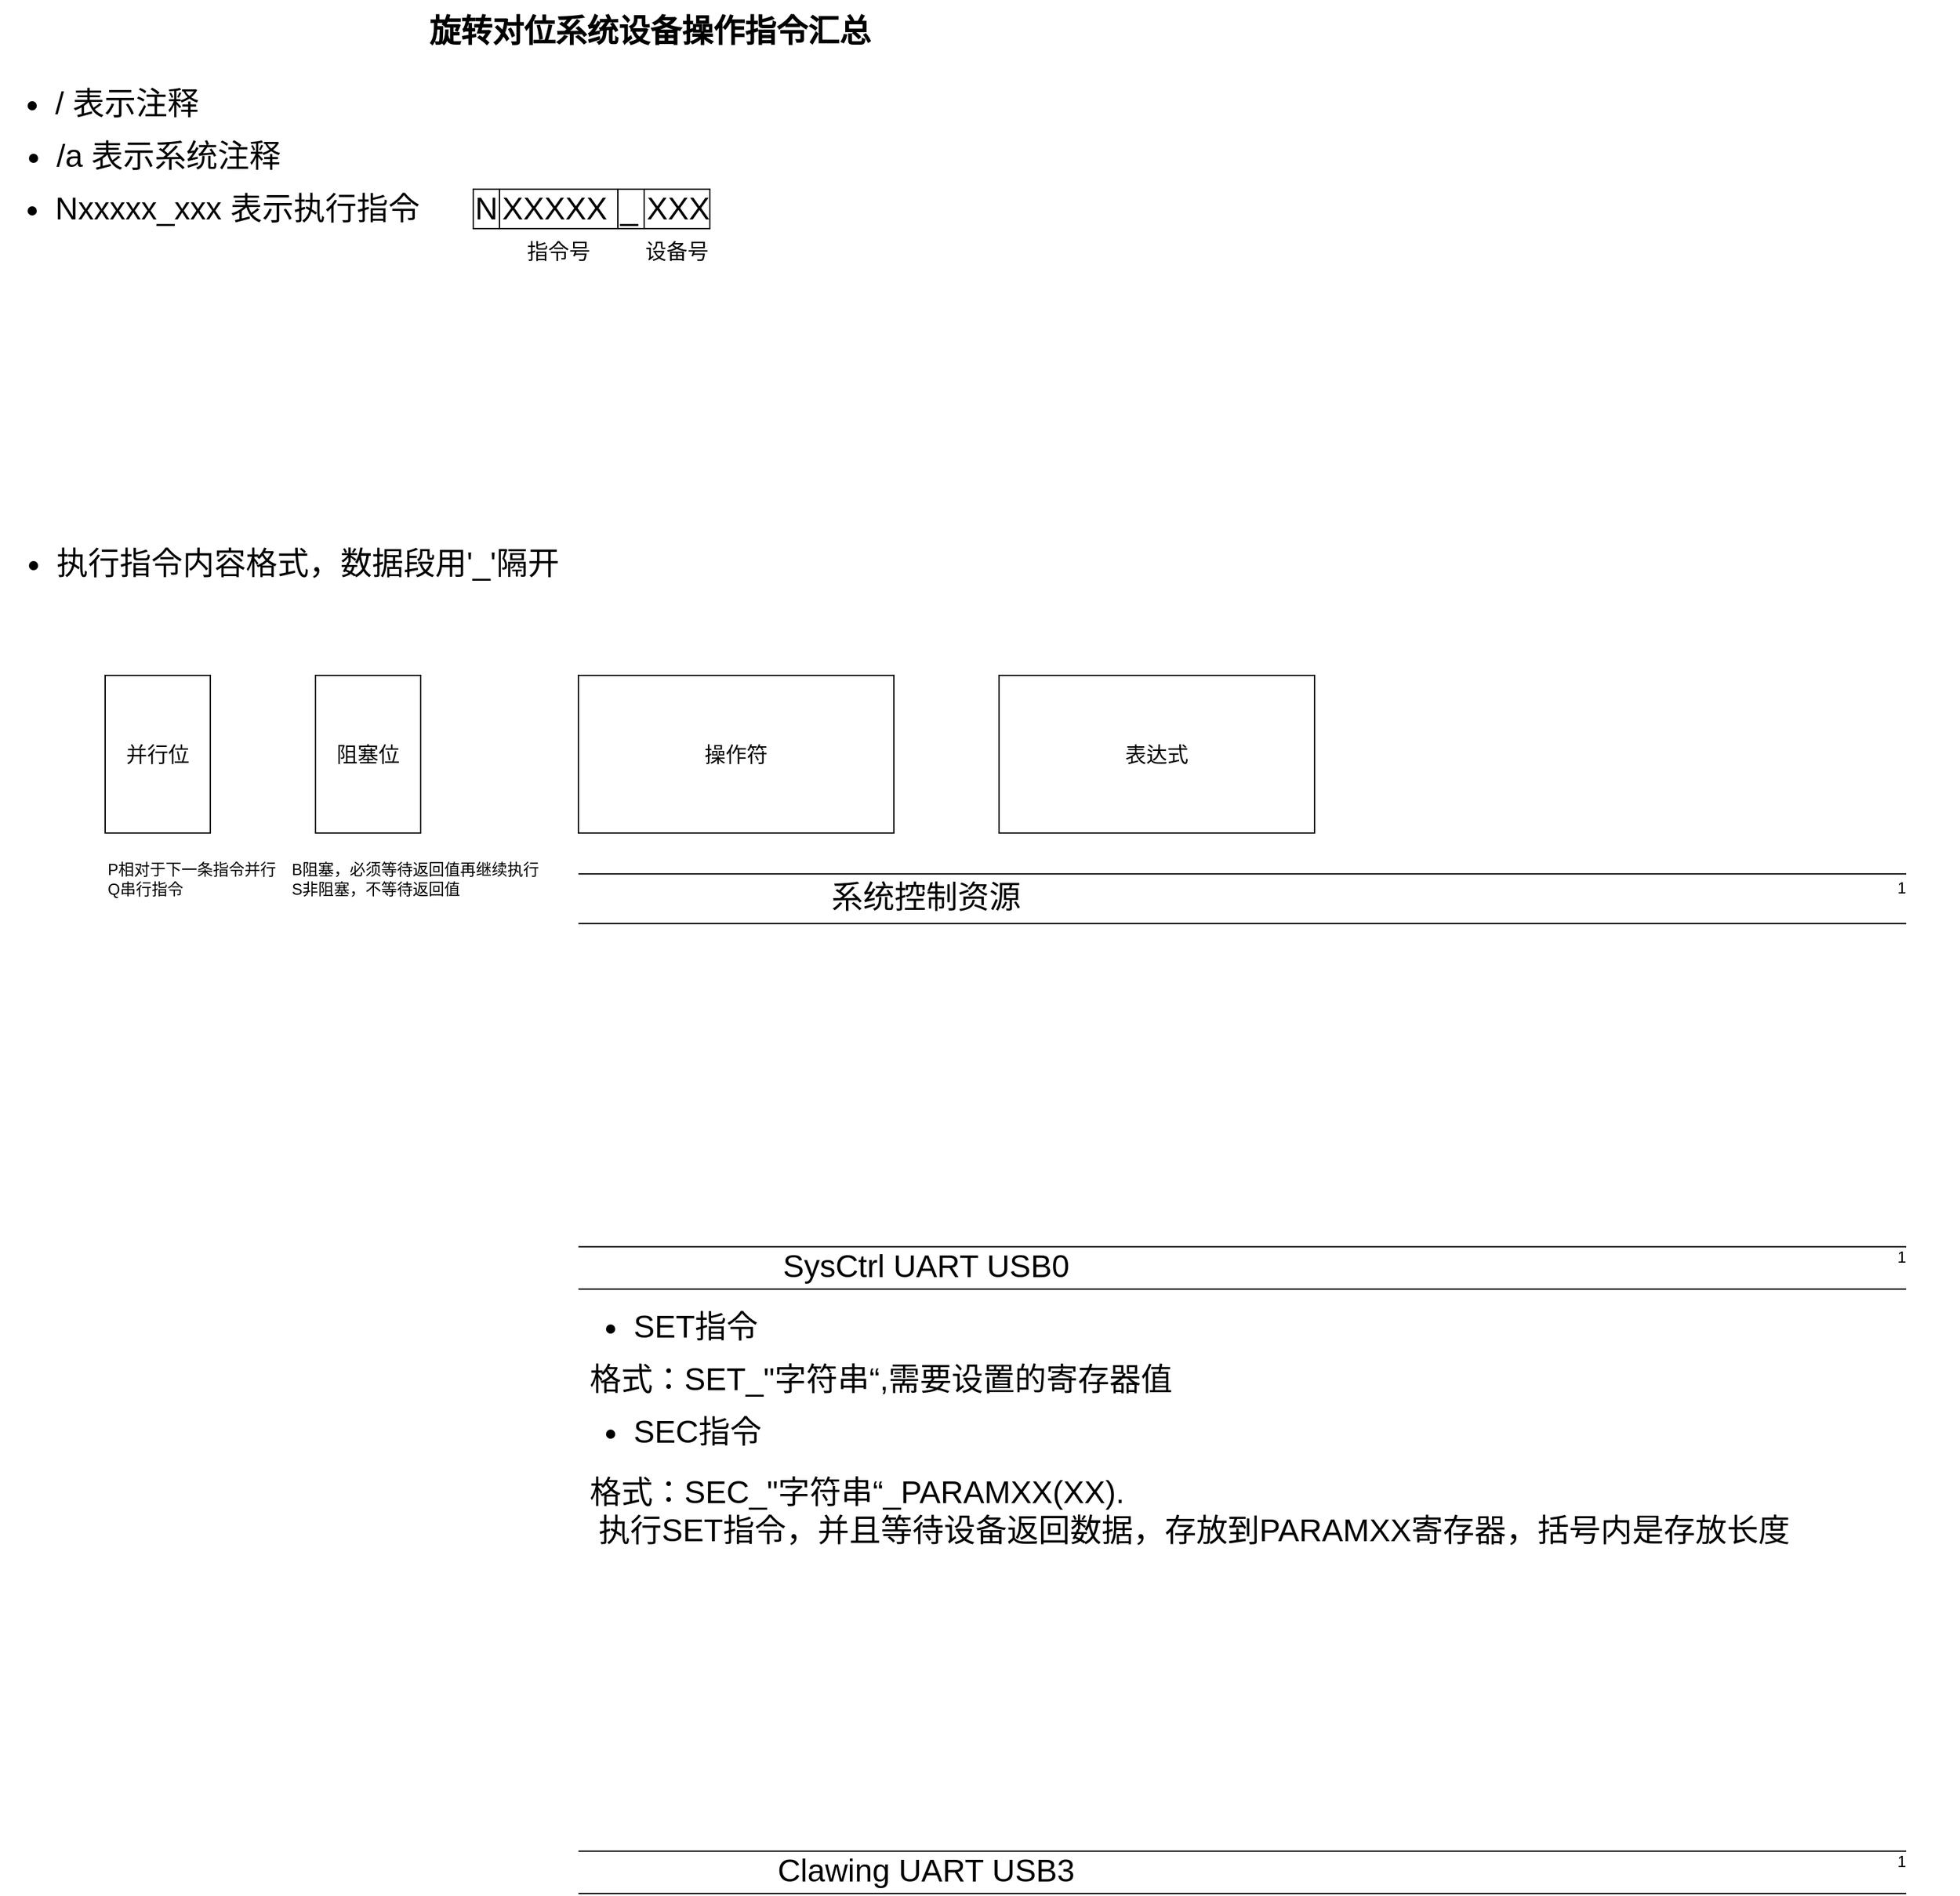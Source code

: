 <mxfile version="20.8.11" type="github" pages="2">
  <diagram id="xPSfoThewFQ5z_tT7pd7" name="指令说明">
    <mxGraphModel dx="3434" dy="2538" grid="1" gridSize="10" guides="1" tooltips="1" connect="1" arrows="1" fold="1" page="1" pageScale="1" pageWidth="827" pageHeight="1169" math="0" shadow="0">
      <root>
        <mxCell id="0" />
        <mxCell id="1" parent="0" />
        <mxCell id="GBv0OgdcWfrF5z7V1ahO-1" value="旋转对位系统设备操作指令汇总" style="text;strokeColor=none;fillColor=none;html=1;fontSize=24;fontStyle=1;verticalAlign=middle;align=center;rounded=0;shadow=1;" vertex="1" parent="1">
          <mxGeometry x="24" y="-130" width="780" height="40" as="geometry" />
        </mxCell>
        <mxCell id="GBv0OgdcWfrF5z7V1ahO-2" value="&lt;ul&gt;&lt;li&gt;/ 表示注释&lt;/li&gt;&lt;/ul&gt;" style="text;strokeColor=none;align=left;fillColor=none;html=1;verticalAlign=middle;whiteSpace=wrap;rounded=0;fontSize=24;" vertex="1" parent="1">
          <mxGeometry x="-80" y="-70" width="520" height="30" as="geometry" />
        </mxCell>
        <mxCell id="GBv0OgdcWfrF5z7V1ahO-3" value="&lt;ul&gt;&lt;li&gt;/a 表示系统注释&lt;/li&gt;&lt;/ul&gt;" style="text;strokeColor=none;align=left;fillColor=none;html=1;verticalAlign=middle;whiteSpace=wrap;rounded=0;fontSize=24;" vertex="1" parent="1">
          <mxGeometry x="-79" y="-30" width="520" height="30" as="geometry" />
        </mxCell>
        <mxCell id="GBv0OgdcWfrF5z7V1ahO-4" value="&lt;ul&gt;&lt;li&gt;Nxxxxx_xxx 表示执行指令&lt;br&gt;&lt;/li&gt;&lt;/ul&gt;" style="text;strokeColor=none;align=left;fillColor=none;html=1;verticalAlign=middle;whiteSpace=wrap;rounded=0;fontSize=24;" vertex="1" parent="1">
          <mxGeometry x="-80" y="10" width="340" height="30" as="geometry" />
        </mxCell>
        <mxCell id="GBv0OgdcWfrF5z7V1ahO-9" value="N" style="rounded=0;whiteSpace=wrap;html=1;fontSize=24;" vertex="1" parent="1">
          <mxGeometry x="280" y="10" width="20" height="30" as="geometry" />
        </mxCell>
        <mxCell id="GBv0OgdcWfrF5z7V1ahO-10" value="XXXXX" style="rounded=0;whiteSpace=wrap;html=1;fontSize=24;align=left;" vertex="1" parent="1">
          <mxGeometry x="300" y="10" width="90" height="30" as="geometry" />
        </mxCell>
        <mxCell id="GBv0OgdcWfrF5z7V1ahO-11" value="_" style="rounded=0;whiteSpace=wrap;html=1;fontSize=24;align=left;" vertex="1" parent="1">
          <mxGeometry x="390" y="10" width="20" height="30" as="geometry" />
        </mxCell>
        <mxCell id="GBv0OgdcWfrF5z7V1ahO-13" value="XXX" style="rounded=0;whiteSpace=wrap;html=1;fontSize=24;align=left;" vertex="1" parent="1">
          <mxGeometry x="410" y="10" width="50" height="30" as="geometry" />
        </mxCell>
        <mxCell id="GBv0OgdcWfrF5z7V1ahO-14" value="&lt;font style=&quot;font-size: 16px;&quot;&gt;指令号&lt;/font&gt;" style="text;strokeColor=none;align=center;fillColor=none;html=1;verticalAlign=middle;whiteSpace=wrap;rounded=0;fontSize=24;" vertex="1" parent="1">
          <mxGeometry x="295" y="40" width="100" height="30" as="geometry" />
        </mxCell>
        <mxCell id="GBv0OgdcWfrF5z7V1ahO-15" value="&lt;font style=&quot;font-size: 16px;&quot;&gt;设备号&lt;/font&gt;" style="text;strokeColor=none;align=center;fillColor=none;html=1;verticalAlign=middle;whiteSpace=wrap;rounded=0;fontSize=24;" vertex="1" parent="1">
          <mxGeometry x="385" y="40" width="100" height="30" as="geometry" />
        </mxCell>
        <mxCell id="GBv0OgdcWfrF5z7V1ahO-16" value="&lt;ul&gt;&lt;li&gt;执行指令内容格式，数据段用&#39;_&#39;隔开&lt;/li&gt;&lt;/ul&gt;" style="text;strokeColor=none;align=left;fillColor=none;html=1;verticalAlign=middle;whiteSpace=wrap;rounded=0;fontSize=24;" vertex="1" parent="1">
          <mxGeometry x="-79" y="280" width="829" height="30" as="geometry" />
        </mxCell>
        <mxCell id="GBv0OgdcWfrF5z7V1ahO-18" value="并行位" style="rounded=0;whiteSpace=wrap;html=1;fontSize=16;" vertex="1" parent="1">
          <mxGeometry y="380" width="80" height="120" as="geometry" />
        </mxCell>
        <mxCell id="GBv0OgdcWfrF5z7V1ahO-19" value="阻塞位" style="rounded=0;whiteSpace=wrap;html=1;fontSize=16;" vertex="1" parent="1">
          <mxGeometry x="160" y="380" width="80" height="120" as="geometry" />
        </mxCell>
        <mxCell id="GBv0OgdcWfrF5z7V1ahO-20" value="操作符" style="rounded=0;whiteSpace=wrap;html=1;fontSize=16;" vertex="1" parent="1">
          <mxGeometry x="360" y="380" width="240" height="120" as="geometry" />
        </mxCell>
        <mxCell id="GBv0OgdcWfrF5z7V1ahO-21" value="表达式" style="rounded=0;whiteSpace=wrap;html=1;fontSize=16;" vertex="1" parent="1">
          <mxGeometry x="680" y="380" width="240" height="120" as="geometry" />
        </mxCell>
        <mxCell id="GBv0OgdcWfrF5z7V1ahO-23" value="&lt;div style=&quot;font-size: 12px;&quot; align=&quot;left&quot;&gt;&lt;font style=&quot;font-size: 12px;&quot;&gt;B阻塞，必须等待返回值再继续执行&lt;/font&gt;&lt;/div&gt;&lt;div style=&quot;font-size: 12px;&quot; align=&quot;left&quot;&gt;&lt;font style=&quot;font-size: 12px;&quot;&gt;S非阻塞，不等待返回值&lt;br&gt;&lt;/font&gt;&lt;/div&gt;" style="text;strokeColor=none;align=left;fillColor=none;html=1;verticalAlign=middle;whiteSpace=wrap;rounded=0;fontSize=24;" vertex="1" parent="1">
          <mxGeometry x="140" y="510" width="240" height="50" as="geometry" />
        </mxCell>
        <mxCell id="GBv0OgdcWfrF5z7V1ahO-26" value="&lt;div&gt;P相对于下一条指令并行&lt;/div&gt;&lt;div&gt;Q串行指令&lt;/div&gt;" style="text;strokeColor=none;align=left;fillColor=none;html=1;verticalAlign=middle;whiteSpace=wrap;rounded=0;fontSize=12;" vertex="1" parent="1">
          <mxGeometry y="520" width="130" height="30" as="geometry" />
        </mxCell>
        <mxCell id="GBv0OgdcWfrF5z7V1ahO-27" value="" style="shape=link;html=1;rounded=0;fontSize=12;width=32.353;" edge="1" parent="1">
          <mxGeometry relative="1" as="geometry">
            <mxPoint x="360" y="831" as="sourcePoint" />
            <mxPoint x="1370" y="831" as="targetPoint" />
          </mxGeometry>
        </mxCell>
        <mxCell id="GBv0OgdcWfrF5z7V1ahO-28" value="1" style="resizable=0;html=1;align=right;verticalAlign=bottom;fontSize=12;" connectable="0" vertex="1" parent="GBv0OgdcWfrF5z7V1ahO-27">
          <mxGeometry x="1" relative="1" as="geometry" />
        </mxCell>
        <mxCell id="GBv0OgdcWfrF5z7V1ahO-29" value="&lt;font style=&quot;font-size: 24px;&quot;&gt;SysCtrl UART USB0&lt;br&gt;&lt;/font&gt;" style="edgeLabel;html=1;align=center;verticalAlign=middle;resizable=0;points=[];fontSize=12;" vertex="1" connectable="0" parent="GBv0OgdcWfrF5z7V1ahO-27">
          <mxGeometry x="-0.478" y="1" relative="1" as="geometry">
            <mxPoint as="offset" />
          </mxGeometry>
        </mxCell>
        <mxCell id="GBv0OgdcWfrF5z7V1ahO-30" value="" style="shape=link;html=1;rounded=0;fontSize=12;width=32.353;" edge="1" parent="1">
          <mxGeometry relative="1" as="geometry">
            <mxPoint x="360" y="1291" as="sourcePoint" />
            <mxPoint x="1370" y="1291" as="targetPoint" />
          </mxGeometry>
        </mxCell>
        <mxCell id="GBv0OgdcWfrF5z7V1ahO-31" value="1" style="resizable=0;html=1;align=right;verticalAlign=bottom;fontSize=12;" connectable="0" vertex="1" parent="GBv0OgdcWfrF5z7V1ahO-30">
          <mxGeometry x="1" relative="1" as="geometry" />
        </mxCell>
        <mxCell id="GBv0OgdcWfrF5z7V1ahO-32" value="&lt;font style=&quot;font-size: 24px;&quot;&gt;Clawing UART USB3&lt;br&gt;&lt;/font&gt;" style="edgeLabel;html=1;align=center;verticalAlign=middle;resizable=0;points=[];fontSize=12;" vertex="1" connectable="0" parent="GBv0OgdcWfrF5z7V1ahO-30">
          <mxGeometry x="-0.478" y="1" relative="1" as="geometry">
            <mxPoint as="offset" />
          </mxGeometry>
        </mxCell>
        <mxCell id="GBv0OgdcWfrF5z7V1ahO-33" value="&lt;ul&gt;&lt;li&gt;SET指令&lt;/li&gt;&lt;/ul&gt;" style="text;strokeColor=none;align=left;fillColor=none;html=1;verticalAlign=middle;whiteSpace=wrap;rounded=0;fontSize=24;" vertex="1" parent="1">
          <mxGeometry x="360" y="861" width="570" height="30" as="geometry" />
        </mxCell>
        <mxCell id="GBv0OgdcWfrF5z7V1ahO-35" value="&lt;div&gt;&lt;span style=&quot;white-space: pre;&quot;&gt;	&lt;/span&gt;格式：SET_&quot;字符串“,需要设置的寄存器值&lt;/div&gt;" style="text;strokeColor=none;align=left;fillColor=none;html=1;verticalAlign=middle;whiteSpace=wrap;rounded=0;fontSize=24;" vertex="1" parent="1">
          <mxGeometry x="360" y="901" width="570" height="30" as="geometry" />
        </mxCell>
        <mxCell id="GBv0OgdcWfrF5z7V1ahO-36" value="&lt;ul&gt;&lt;li&gt;SEC指令&lt;/li&gt;&lt;/ul&gt;" style="text;strokeColor=none;align=left;fillColor=none;html=1;verticalAlign=middle;whiteSpace=wrap;rounded=0;fontSize=24;" vertex="1" parent="1">
          <mxGeometry x="360" y="941" width="570" height="30" as="geometry" />
        </mxCell>
        <mxCell id="GBv0OgdcWfrF5z7V1ahO-37" value="&lt;div&gt;&lt;span style=&quot;white-space: pre;&quot;&gt;	&lt;/span&gt;格式：SEC_&quot;字符串“_PARAMXX(XX).&lt;/div&gt;&lt;div&gt;&lt;span style=&quot;white-space: pre;&quot;&gt;	&lt;/span&gt;&lt;span style=&quot;white-space: pre;&quot;&gt;	&lt;/span&gt;执行SET指令，并且等待设备返回数据，存放到PARAMXX寄存器，括号内是存放长度&lt;/div&gt;&lt;span style=&quot;white-space: pre;&quot;&gt;&lt;/span&gt;" style="text;strokeColor=none;align=left;fillColor=none;html=1;verticalAlign=middle;whiteSpace=wrap;rounded=0;fontSize=24;" vertex="1" parent="1">
          <mxGeometry x="360" y="981" width="1050" height="70" as="geometry" />
        </mxCell>
        <mxCell id="GBv0OgdcWfrF5z7V1ahO-39" value="" style="shape=link;html=1;rounded=0;fontSize=12;width=37.778;" edge="1" parent="1">
          <mxGeometry relative="1" as="geometry">
            <mxPoint x="360" y="550" as="sourcePoint" />
            <mxPoint x="1370" y="550" as="targetPoint" />
          </mxGeometry>
        </mxCell>
        <mxCell id="GBv0OgdcWfrF5z7V1ahO-40" value="1" style="resizable=0;html=1;align=right;verticalAlign=bottom;fontSize=12;" connectable="0" vertex="1" parent="GBv0OgdcWfrF5z7V1ahO-39">
          <mxGeometry x="1" relative="1" as="geometry" />
        </mxCell>
        <mxCell id="GBv0OgdcWfrF5z7V1ahO-41" value="&lt;font style=&quot;font-size: 24px;&quot;&gt;系统控制资源&lt;/font&gt;" style="edgeLabel;html=1;align=center;verticalAlign=middle;resizable=0;points=[];fontSize=12;" vertex="1" connectable="0" parent="GBv0OgdcWfrF5z7V1ahO-39">
          <mxGeometry x="-0.478" y="1" relative="1" as="geometry">
            <mxPoint as="offset" />
          </mxGeometry>
        </mxCell>
      </root>
    </mxGraphModel>
  </diagram>
  <diagram name="寄存器说明" id="bd83a815-5ea8-2e97-e5ec-87c9f400f2fa">
    <mxGraphModel dx="2049" dy="1076" grid="1" gridSize="10" guides="1" tooltips="1" connect="1" arrows="1" fold="1" page="1" pageScale="1.5" pageWidth="1169" pageHeight="826" background="none" math="0" shadow="0">
      <root>
        <mxCell id="0" style=";html=1;" />
        <mxCell id="1" style=";html=1;" parent="0" />
        <mxCell id="4XJKwk52gwjVMFaoKKfj-1" value="&lt;div align=&quot;left&quot;&gt;指令Note：&lt;/div&gt;&lt;div align=&quot;left&quot;&gt;&lt;ul&gt;&lt;li&gt;打开真空和检测真空不是同一位&lt;/li&gt;&lt;li&gt;&lt;br&gt;&lt;/li&gt;&lt;/ul&gt;&lt;/div&gt;" style="rounded=0;whiteSpace=wrap;html=1;fillColor=#dae8fc;strokeColor=#6c8ebf;align=left;" vertex="1" parent="1">
          <mxGeometry x="80" y="100" width="600" height="170" as="geometry" />
        </mxCell>
        <mxCell id="4XJKwk52gwjVMFaoKKfj-2" value="&lt;div&gt;资源：&lt;/div&gt;&lt;div&gt;&lt;ul&gt;&lt;li&gt;4路串口接收队列&lt;/li&gt;&lt;li&gt;&lt;br&gt;&lt;/li&gt;&lt;/ul&gt;&lt;/div&gt;" style="rounded=0;whiteSpace=wrap;html=1;fillColor=#dae8fc;strokeColor=#6c8ebf;align=left;" vertex="1" parent="1">
          <mxGeometry x="760" y="100" width="600" height="170" as="geometry" />
        </mxCell>
        <mxCell id="4XJKwk52gwjVMFaoKKfj-4" value="D00：SysCtrlUART_USB0" style="text;strokeColor=none;align=left;fillColor=none;html=1;verticalAlign=middle;whiteSpace=wrap;rounded=0;fontStyle=1;fontSize=24;" vertex="1" parent="1">
          <mxGeometry x="80" y="310" width="550" height="30" as="geometry" />
        </mxCell>
        <mxCell id="4XJKwk52gwjVMFaoKKfj-5" value="&lt;div&gt;&lt;ul&gt;&lt;li&gt;GPO寄存器：&lt;br&gt;&lt;/li&gt;&lt;/ul&gt;&lt;/div&gt;" style="text;strokeColor=none;align=left;fillColor=none;html=1;verticalAlign=middle;whiteSpace=wrap;rounded=0;fontSize=24;" vertex="1" parent="1">
          <mxGeometry x="90" y="375" width="200" height="70" as="geometry" />
        </mxCell>
        <mxCell id="4XJKwk52gwjVMFaoKKfj-8" value="" style="group" vertex="1" connectable="0" parent="1">
          <mxGeometry x="480" y="380" width="80" height="60" as="geometry" />
        </mxCell>
        <mxCell id="4XJKwk52gwjVMFaoKKfj-3" value="" style="rounded=0;whiteSpace=wrap;html=1;fillColor=#dae8fc;strokeColor=#6c8ebf;align=left;" vertex="1" parent="4XJKwk52gwjVMFaoKKfj-8">
          <mxGeometry width="40" height="60" as="geometry" />
        </mxCell>
        <mxCell id="4XJKwk52gwjVMFaoKKfj-7" value="" style="rounded=0;whiteSpace=wrap;html=1;fillColor=#dae8fc;strokeColor=#6c8ebf;align=left;" vertex="1" parent="4XJKwk52gwjVMFaoKKfj-8">
          <mxGeometry x="40" width="40" height="60" as="geometry" />
        </mxCell>
        <mxCell id="4XJKwk52gwjVMFaoKKfj-9" value="" style="group" vertex="1" connectable="0" parent="1">
          <mxGeometry x="600" y="380" width="80" height="60" as="geometry" />
        </mxCell>
        <mxCell id="4XJKwk52gwjVMFaoKKfj-10" value="&lt;div style=&quot;font-size: 24px;&quot; align=&quot;center&quot;&gt;0&lt;/div&gt;" style="rounded=0;whiteSpace=wrap;html=1;fillColor=#dae8fc;strokeColor=#6c8ebf;align=center;" vertex="1" parent="4XJKwk52gwjVMFaoKKfj-9">
          <mxGeometry width="40" height="60" as="geometry" />
        </mxCell>
        <mxCell id="4XJKwk52gwjVMFaoKKfj-11" value="" style="rounded=0;whiteSpace=wrap;html=1;fillColor=#dae8fc;strokeColor=#6c8ebf;align=left;" vertex="1" parent="4XJKwk52gwjVMFaoKKfj-9">
          <mxGeometry x="40" width="40" height="60" as="geometry" />
        </mxCell>
        <mxCell id="4XJKwk52gwjVMFaoKKfj-12" value="" style="group" vertex="1" connectable="0" parent="1">
          <mxGeometry x="720" y="380" width="80" height="60" as="geometry" />
        </mxCell>
        <mxCell id="4XJKwk52gwjVMFaoKKfj-13" value="0" style="rounded=0;whiteSpace=wrap;html=1;fillColor=#dae8fc;strokeColor=#6c8ebf;align=center;fontSize=24;" vertex="1" parent="4XJKwk52gwjVMFaoKKfj-12">
          <mxGeometry width="40" height="60" as="geometry" />
        </mxCell>
        <mxCell id="4XJKwk52gwjVMFaoKKfj-14" value="&lt;div style=&quot;font-size: 24px;&quot; align=&quot;center&quot;&gt;0&lt;/div&gt;" style="rounded=0;whiteSpace=wrap;html=1;fillColor=#dae8fc;strokeColor=#6c8ebf;align=center;" vertex="1" parent="4XJKwk52gwjVMFaoKKfj-12">
          <mxGeometry x="40" width="40" height="60" as="geometry" />
        </mxCell>
        <mxCell id="4XJKwk52gwjVMFaoKKfj-15" value="&lt;div&gt;设置GPO寄存器命令：0x85+Byte0+Byte1+Byte2，返回0xAB+Byte0+Byte1&lt;/div&gt;&lt;div&gt;读取GPO寄存器命令：0x56,返回Byte0+Byte1+0x00+GPI&lt;/div&gt;&lt;div&gt;&lt;br&gt;&lt;/div&gt;" style="text;strokeColor=none;align=left;fillColor=none;html=1;verticalAlign=middle;whiteSpace=wrap;rounded=0;fontSize=24;" vertex="1" parent="1">
          <mxGeometry x="80" y="630" width="1210" height="120" as="geometry" />
        </mxCell>
        <mxCell id="4XJKwk52gwjVMFaoKKfj-18" value="&lt;div&gt;bit0:夹爪控制‘1’闭合&lt;/div&gt;&lt;div&gt;bit3-1:Null&lt;/div&gt;&lt;div&gt;bit4:杯盖吸盘&#39;1&#39;打开真空&lt;/div&gt;&lt;div&gt;bit5:内塞吸盘&#39;1&#39;打开真空&lt;/div&gt;&lt;div&gt;bit7-6:Null&lt;br&gt;&lt;/div&gt;" style="whiteSpace=wrap;html=1;rounded=1;arcSize=14;align=left;verticalAlign=middle;strokeWidth=1;autosize=1;spacing=4;treeFolding=1;treeMoving=1;newEdgeStyle={&quot;edgeStyle&quot;:&quot;entityRelationEdgeStyle&quot;,&quot;startArrow&quot;:&quot;none&quot;,&quot;endArrow&quot;:&quot;none&quot;,&quot;segment&quot;:10,&quot;curved&quot;:1,&quot;sourcePerimeterSpacing&quot;:0,&quot;targetPerimeterSpacing&quot;:0};fontSize=24;" vertex="1" parent="1">
          <mxGeometry x="170" y="465" width="300" height="160" as="geometry" />
        </mxCell>
        <mxCell id="4XJKwk52gwjVMFaoKKfj-19" value="" style="edgeStyle=entityRelationEdgeStyle;startArrow=none;endArrow=none;segment=10;curved=1;sourcePerimeterSpacing=0;targetPerimeterSpacing=0;rounded=0;fontSize=24;exitX=0;exitY=1;exitDx=0;exitDy=0;" edge="1" target="4XJKwk52gwjVMFaoKKfj-18" parent="1" source="4XJKwk52gwjVMFaoKKfj-7">
          <mxGeometry relative="1" as="geometry">
            <mxPoint x="345" y="522" as="sourcePoint" />
          </mxGeometry>
        </mxCell>
        <mxCell id="4XJKwk52gwjVMFaoKKfj-21" value="&lt;div&gt;bit0:Null&lt;/div&gt;&lt;div&gt;bit1:旋臂机械手控制‘1’杯盖。‘0’摆出&lt;/div&gt;&lt;div&gt;bit2:‘1’内塞，‘0’无&lt;/div&gt;bit7-3:Null" style="whiteSpace=wrap;html=1;rounded=1;arcSize=14;align=left;verticalAlign=middle;strokeWidth=1;autosize=1;spacing=4;treeFolding=1;treeMoving=1;newEdgeStyle={&quot;edgeStyle&quot;:&quot;entityRelationEdgeStyle&quot;,&quot;startArrow&quot;:&quot;none&quot;,&quot;endArrow&quot;:&quot;none&quot;,&quot;segment&quot;:10,&quot;curved&quot;:1,&quot;sourcePerimeterSpacing&quot;:0,&quot;targetPerimeterSpacing&quot;:0};fontSize=24;" vertex="1" parent="1">
          <mxGeometry x="680" y="480" width="400" height="130" as="geometry" />
        </mxCell>
        <mxCell id="4XJKwk52gwjVMFaoKKfj-22" value="" style="edgeStyle=entityRelationEdgeStyle;startArrow=none;endArrow=none;segment=10;curved=1;sourcePerimeterSpacing=0;targetPerimeterSpacing=0;rounded=0;fontSize=24;exitX=0.5;exitY=1;exitDx=0;exitDy=0;" edge="1" target="4XJKwk52gwjVMFaoKKfj-21" parent="1" source="4XJKwk52gwjVMFaoKKfj-11">
          <mxGeometry relative="1" as="geometry">
            <mxPoint x="640" y="450" as="sourcePoint" />
          </mxGeometry>
        </mxCell>
        <mxCell id="4XJKwk52gwjVMFaoKKfj-23" value="Byte0" style="text;strokeColor=none;align=center;fillColor=none;html=1;verticalAlign=middle;whiteSpace=wrap;rounded=0;fontSize=24;" vertex="1" parent="1">
          <mxGeometry x="490" y="350" width="60" height="30" as="geometry" />
        </mxCell>
        <mxCell id="4XJKwk52gwjVMFaoKKfj-24" value="Byte1" style="text;strokeColor=none;align=center;fillColor=none;html=1;verticalAlign=middle;whiteSpace=wrap;rounded=0;fontSize=24;" vertex="1" parent="1">
          <mxGeometry x="610" y="350" width="60" height="30" as="geometry" />
        </mxCell>
        <mxCell id="4XJKwk52gwjVMFaoKKfj-25" value="Byte2" style="text;strokeColor=none;align=center;fillColor=none;html=1;verticalAlign=middle;whiteSpace=wrap;rounded=0;fontSize=24;" vertex="1" parent="1">
          <mxGeometry x="730" y="350" width="60" height="30" as="geometry" />
        </mxCell>
      </root>
    </mxGraphModel>
  </diagram>
</mxfile>
